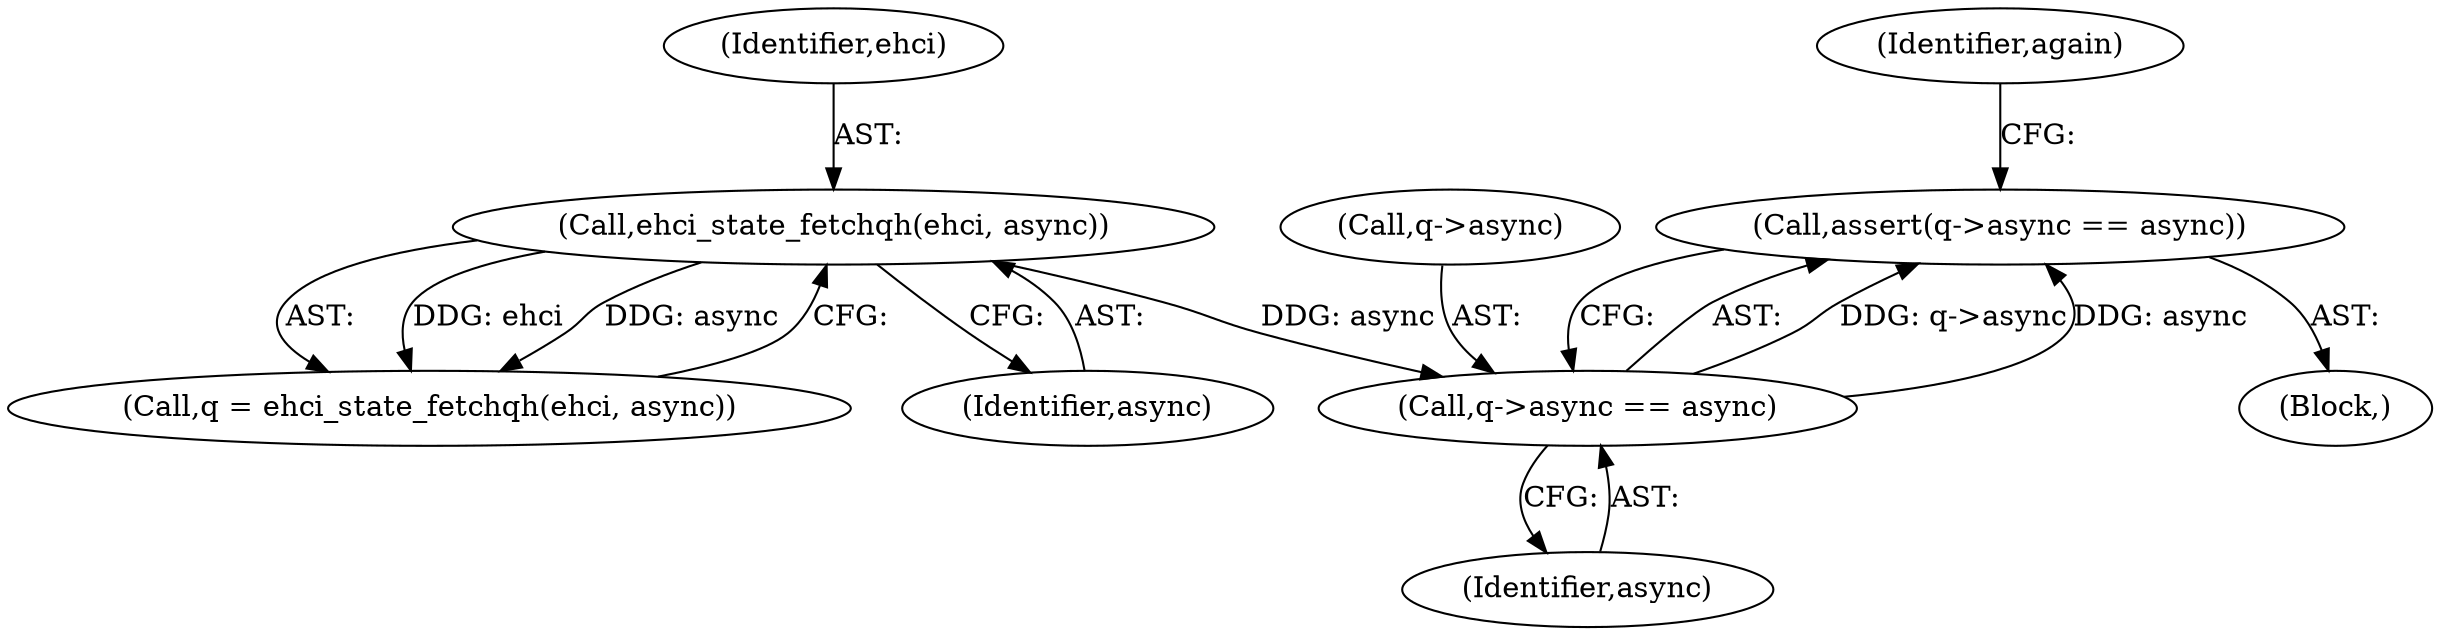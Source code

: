 digraph "0_qemu_1ae3f2f178087711f9591350abad133525ba93f2@API" {
"1000140" [label="(Call,assert(q->async == async))"];
"1000141" [label="(Call,q->async == async)"];
"1000132" [label="(Call,ehci_state_fetchqh(ehci, async))"];
"1000147" [label="(Identifier,again)"];
"1000130" [label="(Call,q = ehci_state_fetchqh(ehci, async))"];
"1000134" [label="(Identifier,async)"];
"1000142" [label="(Call,q->async)"];
"1000139" [label="(Block,)"];
"1000133" [label="(Identifier,ehci)"];
"1000141" [label="(Call,q->async == async)"];
"1000132" [label="(Call,ehci_state_fetchqh(ehci, async))"];
"1000145" [label="(Identifier,async)"];
"1000140" [label="(Call,assert(q->async == async))"];
"1000140" -> "1000139"  [label="AST: "];
"1000140" -> "1000141"  [label="CFG: "];
"1000141" -> "1000140"  [label="AST: "];
"1000147" -> "1000140"  [label="CFG: "];
"1000141" -> "1000140"  [label="DDG: q->async"];
"1000141" -> "1000140"  [label="DDG: async"];
"1000141" -> "1000145"  [label="CFG: "];
"1000142" -> "1000141"  [label="AST: "];
"1000145" -> "1000141"  [label="AST: "];
"1000132" -> "1000141"  [label="DDG: async"];
"1000132" -> "1000130"  [label="AST: "];
"1000132" -> "1000134"  [label="CFG: "];
"1000133" -> "1000132"  [label="AST: "];
"1000134" -> "1000132"  [label="AST: "];
"1000130" -> "1000132"  [label="CFG: "];
"1000132" -> "1000130"  [label="DDG: ehci"];
"1000132" -> "1000130"  [label="DDG: async"];
}

